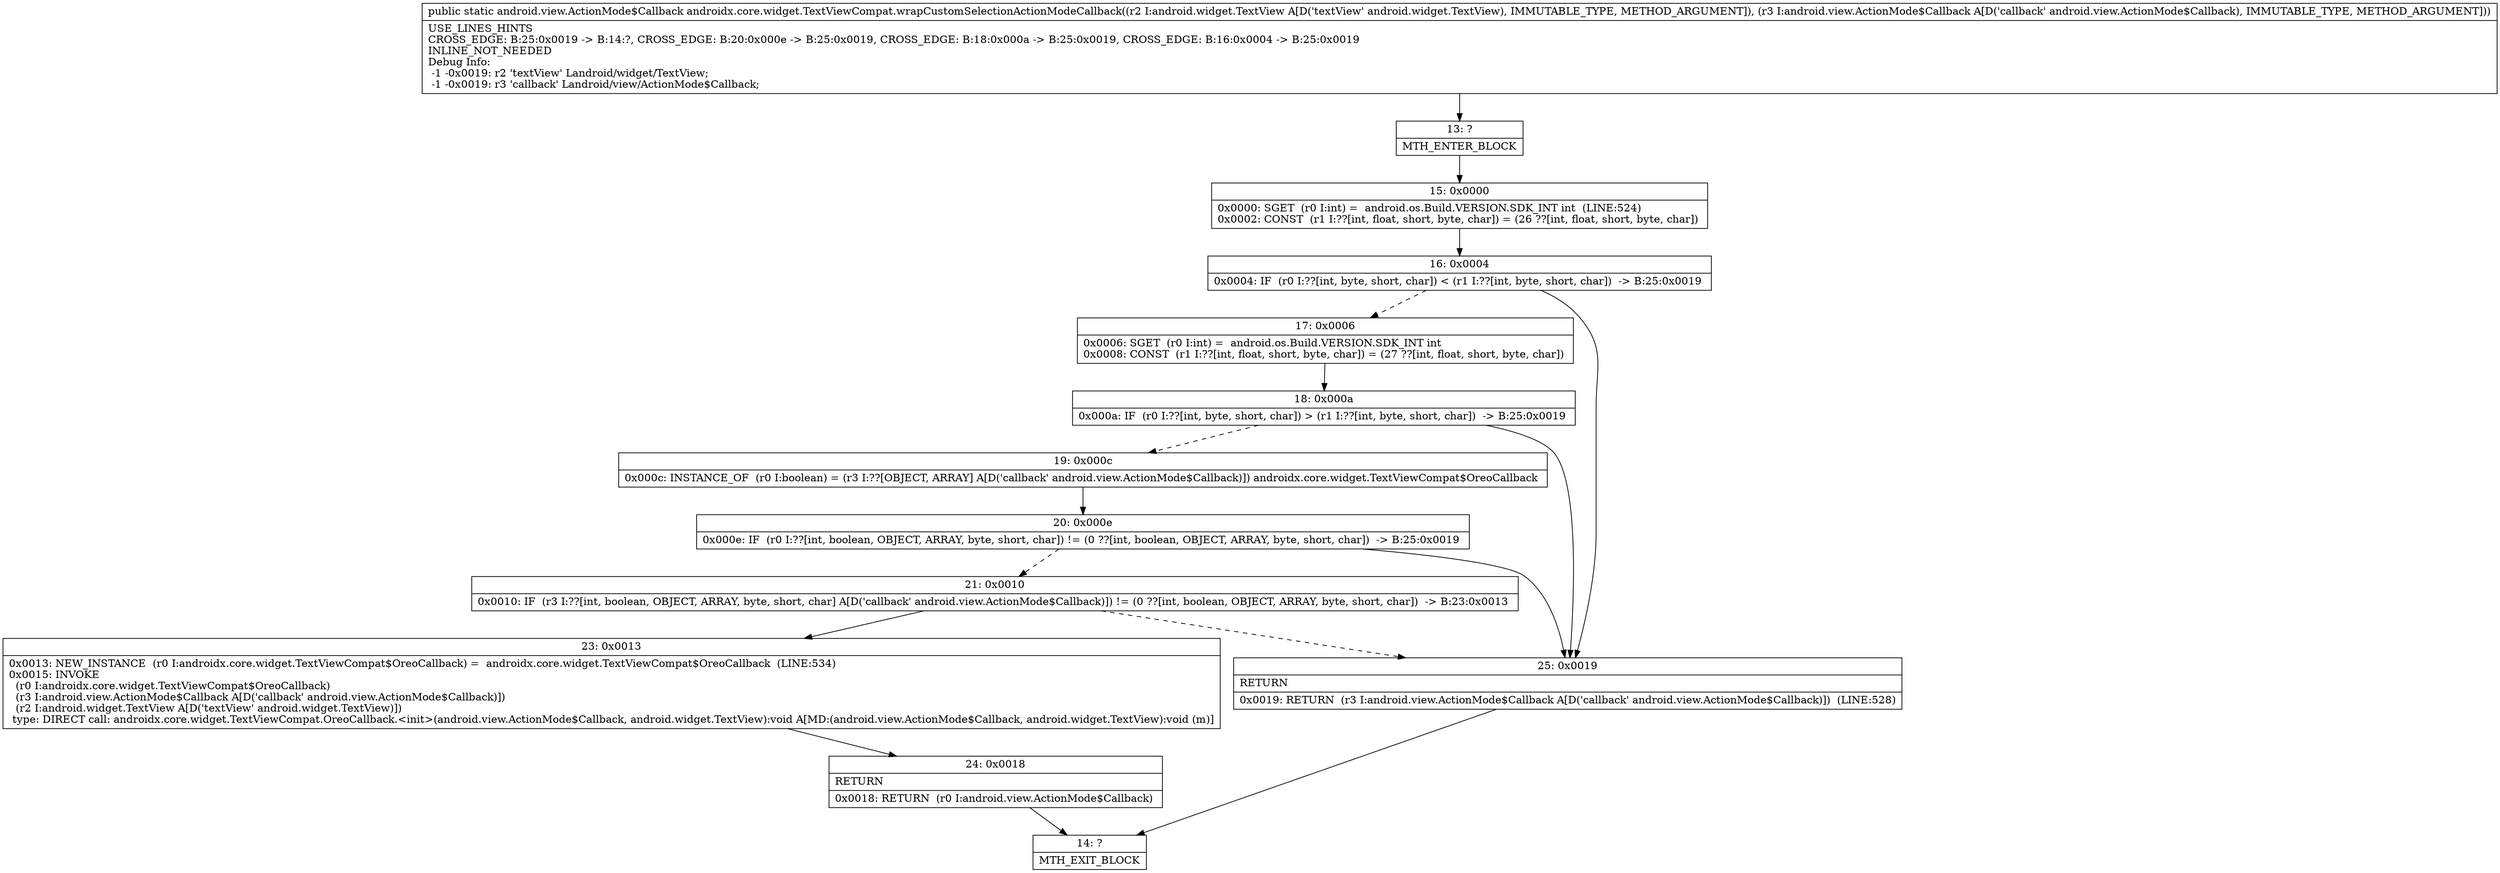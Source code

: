digraph "CFG forandroidx.core.widget.TextViewCompat.wrapCustomSelectionActionModeCallback(Landroid\/widget\/TextView;Landroid\/view\/ActionMode$Callback;)Landroid\/view\/ActionMode$Callback;" {
Node_13 [shape=record,label="{13\:\ ?|MTH_ENTER_BLOCK\l}"];
Node_15 [shape=record,label="{15\:\ 0x0000|0x0000: SGET  (r0 I:int) =  android.os.Build.VERSION.SDK_INT int  (LINE:524)\l0x0002: CONST  (r1 I:??[int, float, short, byte, char]) = (26 ??[int, float, short, byte, char]) \l}"];
Node_16 [shape=record,label="{16\:\ 0x0004|0x0004: IF  (r0 I:??[int, byte, short, char]) \< (r1 I:??[int, byte, short, char])  \-\> B:25:0x0019 \l}"];
Node_17 [shape=record,label="{17\:\ 0x0006|0x0006: SGET  (r0 I:int) =  android.os.Build.VERSION.SDK_INT int \l0x0008: CONST  (r1 I:??[int, float, short, byte, char]) = (27 ??[int, float, short, byte, char]) \l}"];
Node_18 [shape=record,label="{18\:\ 0x000a|0x000a: IF  (r0 I:??[int, byte, short, char]) \> (r1 I:??[int, byte, short, char])  \-\> B:25:0x0019 \l}"];
Node_19 [shape=record,label="{19\:\ 0x000c|0x000c: INSTANCE_OF  (r0 I:boolean) = (r3 I:??[OBJECT, ARRAY] A[D('callback' android.view.ActionMode$Callback)]) androidx.core.widget.TextViewCompat$OreoCallback \l}"];
Node_20 [shape=record,label="{20\:\ 0x000e|0x000e: IF  (r0 I:??[int, boolean, OBJECT, ARRAY, byte, short, char]) != (0 ??[int, boolean, OBJECT, ARRAY, byte, short, char])  \-\> B:25:0x0019 \l}"];
Node_21 [shape=record,label="{21\:\ 0x0010|0x0010: IF  (r3 I:??[int, boolean, OBJECT, ARRAY, byte, short, char] A[D('callback' android.view.ActionMode$Callback)]) != (0 ??[int, boolean, OBJECT, ARRAY, byte, short, char])  \-\> B:23:0x0013 \l}"];
Node_23 [shape=record,label="{23\:\ 0x0013|0x0013: NEW_INSTANCE  (r0 I:androidx.core.widget.TextViewCompat$OreoCallback) =  androidx.core.widget.TextViewCompat$OreoCallback  (LINE:534)\l0x0015: INVOKE  \l  (r0 I:androidx.core.widget.TextViewCompat$OreoCallback)\l  (r3 I:android.view.ActionMode$Callback A[D('callback' android.view.ActionMode$Callback)])\l  (r2 I:android.widget.TextView A[D('textView' android.widget.TextView)])\l type: DIRECT call: androidx.core.widget.TextViewCompat.OreoCallback.\<init\>(android.view.ActionMode$Callback, android.widget.TextView):void A[MD:(android.view.ActionMode$Callback, android.widget.TextView):void (m)]\l}"];
Node_24 [shape=record,label="{24\:\ 0x0018|RETURN\l|0x0018: RETURN  (r0 I:android.view.ActionMode$Callback) \l}"];
Node_14 [shape=record,label="{14\:\ ?|MTH_EXIT_BLOCK\l}"];
Node_25 [shape=record,label="{25\:\ 0x0019|RETURN\l|0x0019: RETURN  (r3 I:android.view.ActionMode$Callback A[D('callback' android.view.ActionMode$Callback)])  (LINE:528)\l}"];
MethodNode[shape=record,label="{public static android.view.ActionMode$Callback androidx.core.widget.TextViewCompat.wrapCustomSelectionActionModeCallback((r2 I:android.widget.TextView A[D('textView' android.widget.TextView), IMMUTABLE_TYPE, METHOD_ARGUMENT]), (r3 I:android.view.ActionMode$Callback A[D('callback' android.view.ActionMode$Callback), IMMUTABLE_TYPE, METHOD_ARGUMENT]))  | USE_LINES_HINTS\lCROSS_EDGE: B:25:0x0019 \-\> B:14:?, CROSS_EDGE: B:20:0x000e \-\> B:25:0x0019, CROSS_EDGE: B:18:0x000a \-\> B:25:0x0019, CROSS_EDGE: B:16:0x0004 \-\> B:25:0x0019\lINLINE_NOT_NEEDED\lDebug Info:\l  \-1 \-0x0019: r2 'textView' Landroid\/widget\/TextView;\l  \-1 \-0x0019: r3 'callback' Landroid\/view\/ActionMode$Callback;\l}"];
MethodNode -> Node_13;Node_13 -> Node_15;
Node_15 -> Node_16;
Node_16 -> Node_17[style=dashed];
Node_16 -> Node_25;
Node_17 -> Node_18;
Node_18 -> Node_19[style=dashed];
Node_18 -> Node_25;
Node_19 -> Node_20;
Node_20 -> Node_21[style=dashed];
Node_20 -> Node_25;
Node_21 -> Node_23;
Node_21 -> Node_25[style=dashed];
Node_23 -> Node_24;
Node_24 -> Node_14;
Node_25 -> Node_14;
}

